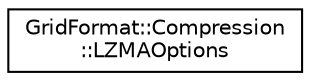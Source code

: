 digraph "Graphical Class Hierarchy"
{
 // LATEX_PDF_SIZE
  edge [fontname="Helvetica",fontsize="10",labelfontname="Helvetica",labelfontsize="10"];
  node [fontname="Helvetica",fontsize="10",shape=record];
  rankdir="LR";
  Node0 [label="GridFormat::Compression\l::LZMAOptions",height=0.2,width=0.4,color="black", fillcolor="white", style="filled",URL="$structGridFormat_1_1Compression_1_1LZMAOptions.html",tooltip="Options for the lzma compressor."];
}
